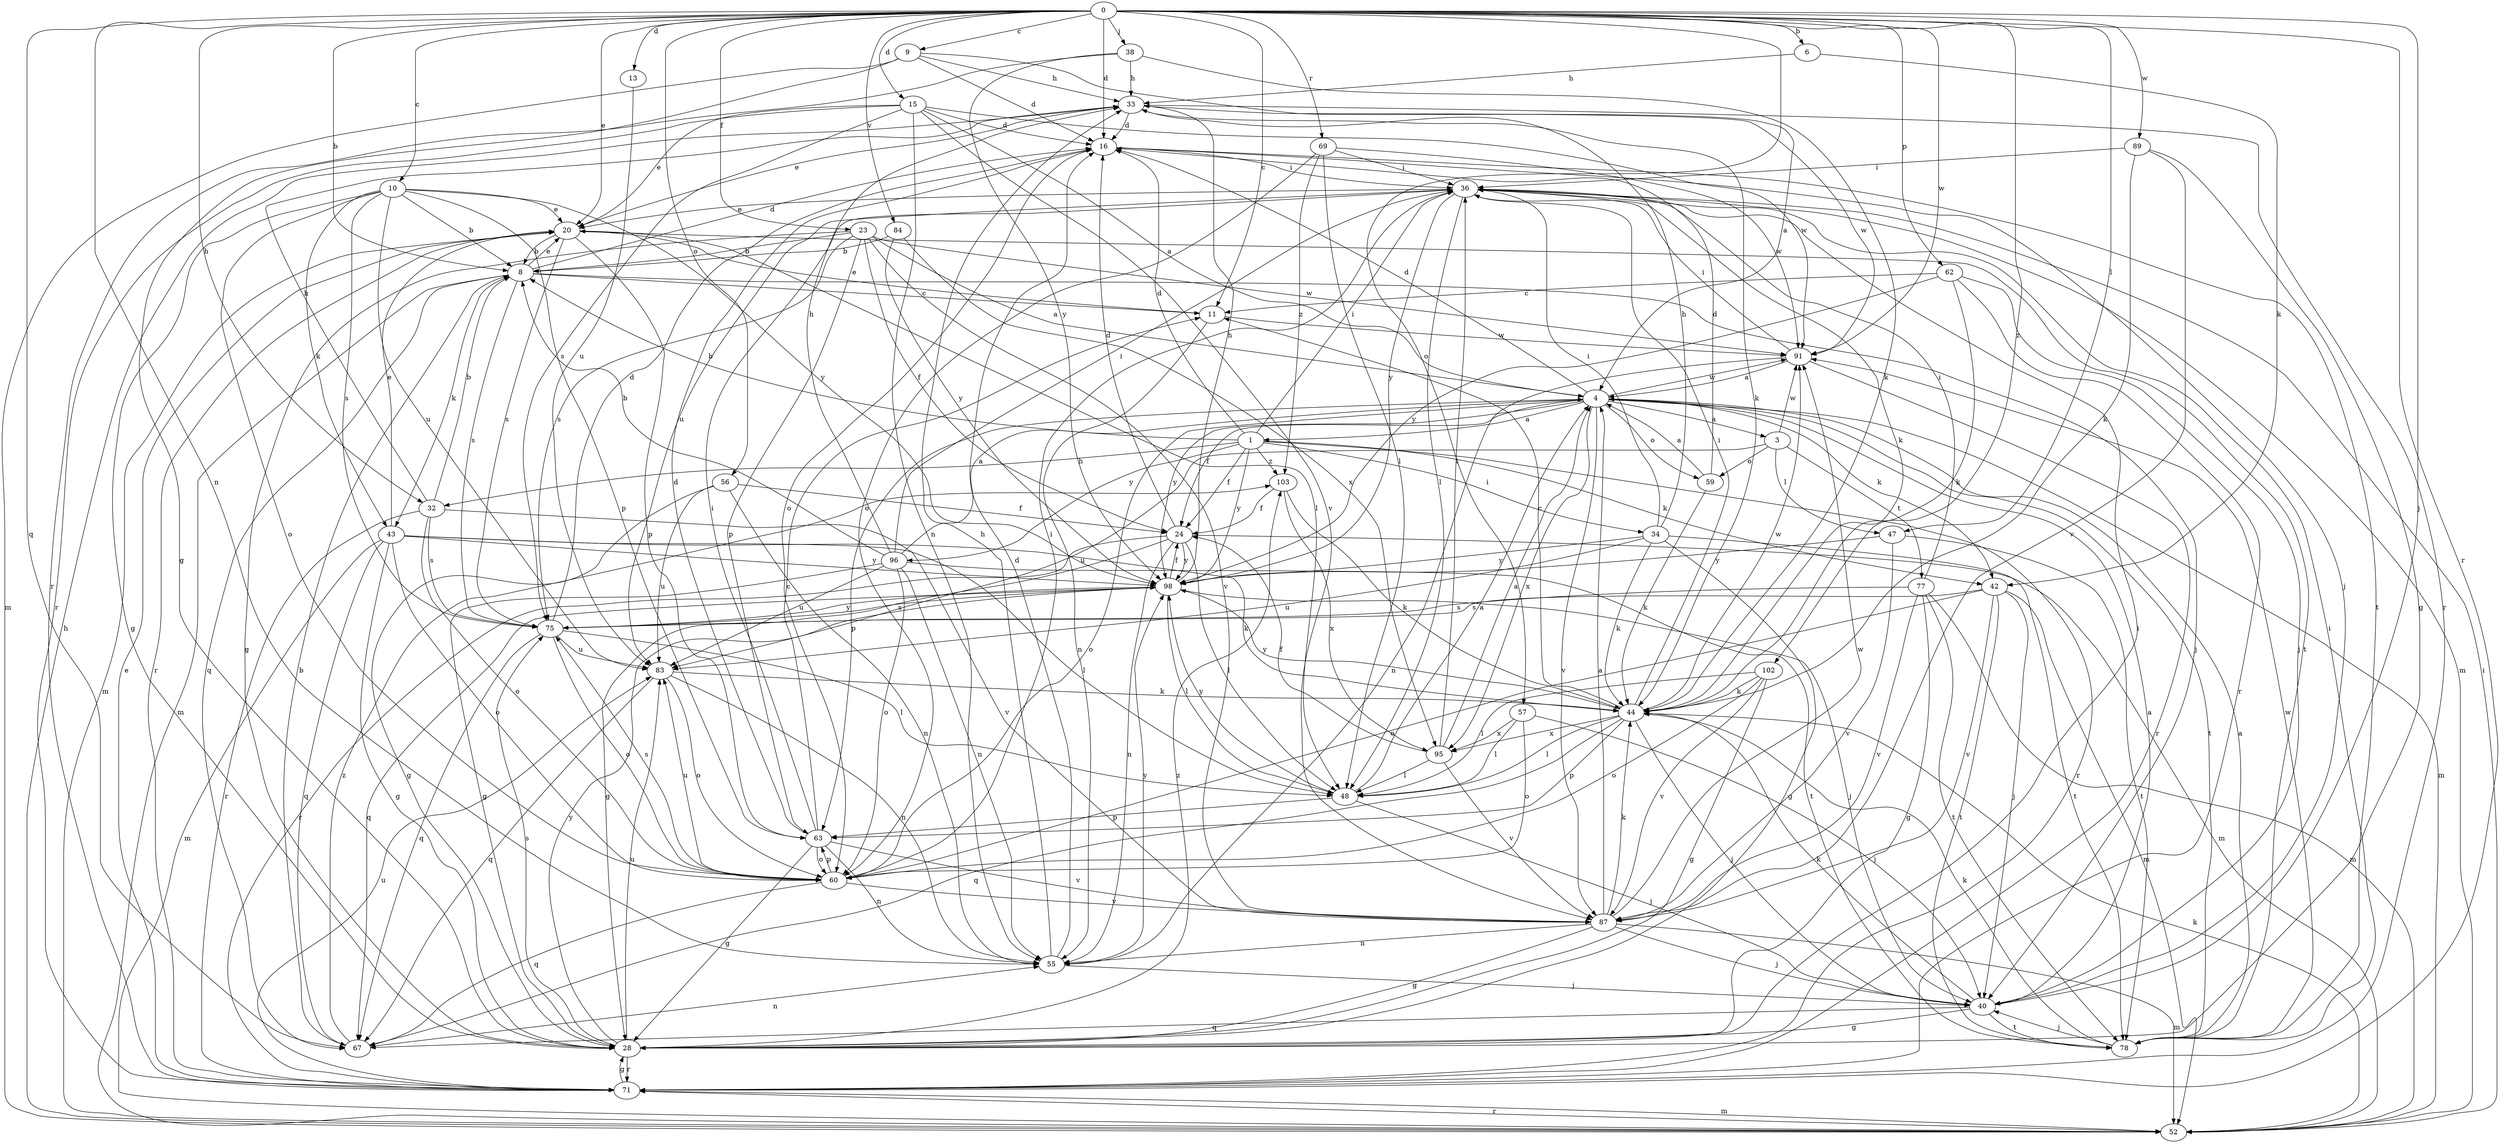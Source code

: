 strict digraph  {
0;
1;
3;
4;
6;
8;
9;
10;
11;
13;
15;
16;
20;
23;
24;
28;
32;
33;
34;
36;
38;
40;
42;
43;
44;
47;
48;
52;
55;
56;
57;
59;
60;
62;
63;
67;
69;
71;
75;
77;
78;
83;
84;
87;
89;
91;
95;
96;
98;
102;
103;
0 -> 6  [label=b];
0 -> 8  [label=b];
0 -> 9  [label=c];
0 -> 10  [label=c];
0 -> 11  [label=c];
0 -> 13  [label=d];
0 -> 15  [label=d];
0 -> 16  [label=d];
0 -> 20  [label=e];
0 -> 23  [label=f];
0 -> 32  [label=h];
0 -> 38  [label=j];
0 -> 40  [label=j];
0 -> 47  [label=l];
0 -> 55  [label=n];
0 -> 56  [label=o];
0 -> 57  [label=o];
0 -> 62  [label=p];
0 -> 67  [label=q];
0 -> 69  [label=r];
0 -> 71  [label=r];
0 -> 84  [label=v];
0 -> 89  [label=w];
0 -> 91  [label=w];
0 -> 102  [label=z];
1 -> 8  [label=b];
1 -> 16  [label=d];
1 -> 24  [label=f];
1 -> 32  [label=h];
1 -> 34  [label=i];
1 -> 36  [label=i];
1 -> 42  [label=k];
1 -> 71  [label=r];
1 -> 96  [label=y];
1 -> 98  [label=y];
1 -> 103  [label=z];
3 -> 47  [label=l];
3 -> 59  [label=o];
3 -> 77  [label=t];
3 -> 83  [label=u];
3 -> 91  [label=w];
4 -> 1  [label=a];
4 -> 3  [label=a];
4 -> 16  [label=d];
4 -> 24  [label=f];
4 -> 42  [label=k];
4 -> 52  [label=m];
4 -> 59  [label=o];
4 -> 60  [label=o];
4 -> 63  [label=p];
4 -> 78  [label=t];
4 -> 87  [label=v];
4 -> 91  [label=w];
4 -> 95  [label=x];
4 -> 98  [label=y];
6 -> 33  [label=h];
6 -> 42  [label=k];
8 -> 11  [label=c];
8 -> 16  [label=d];
8 -> 20  [label=e];
8 -> 40  [label=j];
8 -> 43  [label=k];
8 -> 52  [label=m];
8 -> 67  [label=q];
8 -> 75  [label=s];
9 -> 4  [label=a];
9 -> 16  [label=d];
9 -> 28  [label=g];
9 -> 33  [label=h];
9 -> 52  [label=m];
10 -> 8  [label=b];
10 -> 20  [label=e];
10 -> 28  [label=g];
10 -> 43  [label=k];
10 -> 60  [label=o];
10 -> 63  [label=p];
10 -> 75  [label=s];
10 -> 83  [label=u];
10 -> 98  [label=y];
11 -> 20  [label=e];
11 -> 55  [label=n];
11 -> 91  [label=w];
13 -> 83  [label=u];
15 -> 4  [label=a];
15 -> 16  [label=d];
15 -> 20  [label=e];
15 -> 55  [label=n];
15 -> 71  [label=r];
15 -> 75  [label=s];
15 -> 87  [label=v];
15 -> 91  [label=w];
16 -> 36  [label=i];
16 -> 40  [label=j];
16 -> 60  [label=o];
16 -> 78  [label=t];
20 -> 8  [label=b];
20 -> 48  [label=l];
20 -> 52  [label=m];
20 -> 63  [label=p];
20 -> 71  [label=r];
20 -> 75  [label=s];
20 -> 78  [label=t];
23 -> 4  [label=a];
23 -> 8  [label=b];
23 -> 24  [label=f];
23 -> 28  [label=g];
23 -> 63  [label=p];
23 -> 75  [label=s];
23 -> 87  [label=v];
23 -> 91  [label=w];
24 -> 16  [label=d];
24 -> 28  [label=g];
24 -> 48  [label=l];
24 -> 52  [label=m];
24 -> 55  [label=n];
24 -> 71  [label=r];
24 -> 98  [label=y];
28 -> 36  [label=i];
28 -> 71  [label=r];
28 -> 75  [label=s];
28 -> 83  [label=u];
28 -> 98  [label=y];
28 -> 103  [label=z];
32 -> 8  [label=b];
32 -> 33  [label=h];
32 -> 60  [label=o];
32 -> 71  [label=r];
32 -> 75  [label=s];
32 -> 87  [label=v];
33 -> 16  [label=d];
33 -> 20  [label=e];
33 -> 44  [label=k];
33 -> 71  [label=r];
33 -> 91  [label=w];
34 -> 28  [label=g];
34 -> 33  [label=h];
34 -> 36  [label=i];
34 -> 44  [label=k];
34 -> 78  [label=t];
34 -> 83  [label=u];
34 -> 98  [label=y];
36 -> 20  [label=e];
36 -> 44  [label=k];
36 -> 48  [label=l];
36 -> 52  [label=m];
36 -> 83  [label=u];
36 -> 98  [label=y];
38 -> 33  [label=h];
38 -> 44  [label=k];
38 -> 71  [label=r];
38 -> 98  [label=y];
40 -> 4  [label=a];
40 -> 28  [label=g];
40 -> 44  [label=k];
40 -> 67  [label=q];
40 -> 78  [label=t];
42 -> 40  [label=j];
42 -> 52  [label=m];
42 -> 60  [label=o];
42 -> 75  [label=s];
42 -> 78  [label=t];
42 -> 87  [label=v];
43 -> 20  [label=e];
43 -> 28  [label=g];
43 -> 44  [label=k];
43 -> 48  [label=l];
43 -> 52  [label=m];
43 -> 60  [label=o];
43 -> 67  [label=q];
43 -> 98  [label=y];
44 -> 11  [label=c];
44 -> 36  [label=i];
44 -> 40  [label=j];
44 -> 48  [label=l];
44 -> 63  [label=p];
44 -> 67  [label=q];
44 -> 91  [label=w];
44 -> 95  [label=x];
44 -> 98  [label=y];
47 -> 78  [label=t];
47 -> 87  [label=v];
47 -> 98  [label=y];
48 -> 4  [label=a];
48 -> 40  [label=j];
48 -> 63  [label=p];
48 -> 98  [label=y];
52 -> 33  [label=h];
52 -> 36  [label=i];
52 -> 44  [label=k];
52 -> 71  [label=r];
55 -> 16  [label=d];
55 -> 33  [label=h];
55 -> 40  [label=j];
55 -> 98  [label=y];
56 -> 24  [label=f];
56 -> 28  [label=g];
56 -> 55  [label=n];
56 -> 83  [label=u];
57 -> 40  [label=j];
57 -> 48  [label=l];
57 -> 60  [label=o];
57 -> 95  [label=x];
59 -> 4  [label=a];
59 -> 16  [label=d];
59 -> 44  [label=k];
60 -> 36  [label=i];
60 -> 63  [label=p];
60 -> 67  [label=q];
60 -> 75  [label=s];
60 -> 83  [label=u];
60 -> 87  [label=v];
62 -> 11  [label=c];
62 -> 40  [label=j];
62 -> 44  [label=k];
62 -> 71  [label=r];
62 -> 98  [label=y];
63 -> 11  [label=c];
63 -> 16  [label=d];
63 -> 28  [label=g];
63 -> 36  [label=i];
63 -> 55  [label=n];
63 -> 60  [label=o];
63 -> 87  [label=v];
67 -> 8  [label=b];
67 -> 55  [label=n];
67 -> 103  [label=z];
69 -> 36  [label=i];
69 -> 48  [label=l];
69 -> 60  [label=o];
69 -> 91  [label=w];
69 -> 103  [label=z];
71 -> 20  [label=e];
71 -> 28  [label=g];
71 -> 52  [label=m];
71 -> 83  [label=u];
75 -> 16  [label=d];
75 -> 48  [label=l];
75 -> 60  [label=o];
75 -> 67  [label=q];
75 -> 83  [label=u];
75 -> 98  [label=y];
77 -> 28  [label=g];
77 -> 36  [label=i];
77 -> 52  [label=m];
77 -> 75  [label=s];
77 -> 78  [label=t];
77 -> 87  [label=v];
78 -> 4  [label=a];
78 -> 36  [label=i];
78 -> 40  [label=j];
78 -> 44  [label=k];
78 -> 91  [label=w];
83 -> 44  [label=k];
83 -> 55  [label=n];
83 -> 60  [label=o];
83 -> 67  [label=q];
84 -> 8  [label=b];
84 -> 95  [label=x];
84 -> 98  [label=y];
87 -> 4  [label=a];
87 -> 28  [label=g];
87 -> 40  [label=j];
87 -> 44  [label=k];
87 -> 52  [label=m];
87 -> 55  [label=n];
87 -> 91  [label=w];
89 -> 28  [label=g];
89 -> 36  [label=i];
89 -> 44  [label=k];
89 -> 87  [label=v];
91 -> 4  [label=a];
91 -> 36  [label=i];
91 -> 55  [label=n];
91 -> 71  [label=r];
95 -> 4  [label=a];
95 -> 24  [label=f];
95 -> 36  [label=i];
95 -> 48  [label=l];
95 -> 87  [label=v];
96 -> 4  [label=a];
96 -> 8  [label=b];
96 -> 28  [label=g];
96 -> 33  [label=h];
96 -> 36  [label=i];
96 -> 55  [label=n];
96 -> 60  [label=o];
96 -> 78  [label=t];
96 -> 83  [label=u];
98 -> 24  [label=f];
98 -> 33  [label=h];
98 -> 40  [label=j];
98 -> 48  [label=l];
98 -> 67  [label=q];
98 -> 75  [label=s];
102 -> 28  [label=g];
102 -> 44  [label=k];
102 -> 48  [label=l];
102 -> 60  [label=o];
102 -> 87  [label=v];
103 -> 24  [label=f];
103 -> 44  [label=k];
103 -> 95  [label=x];
}
